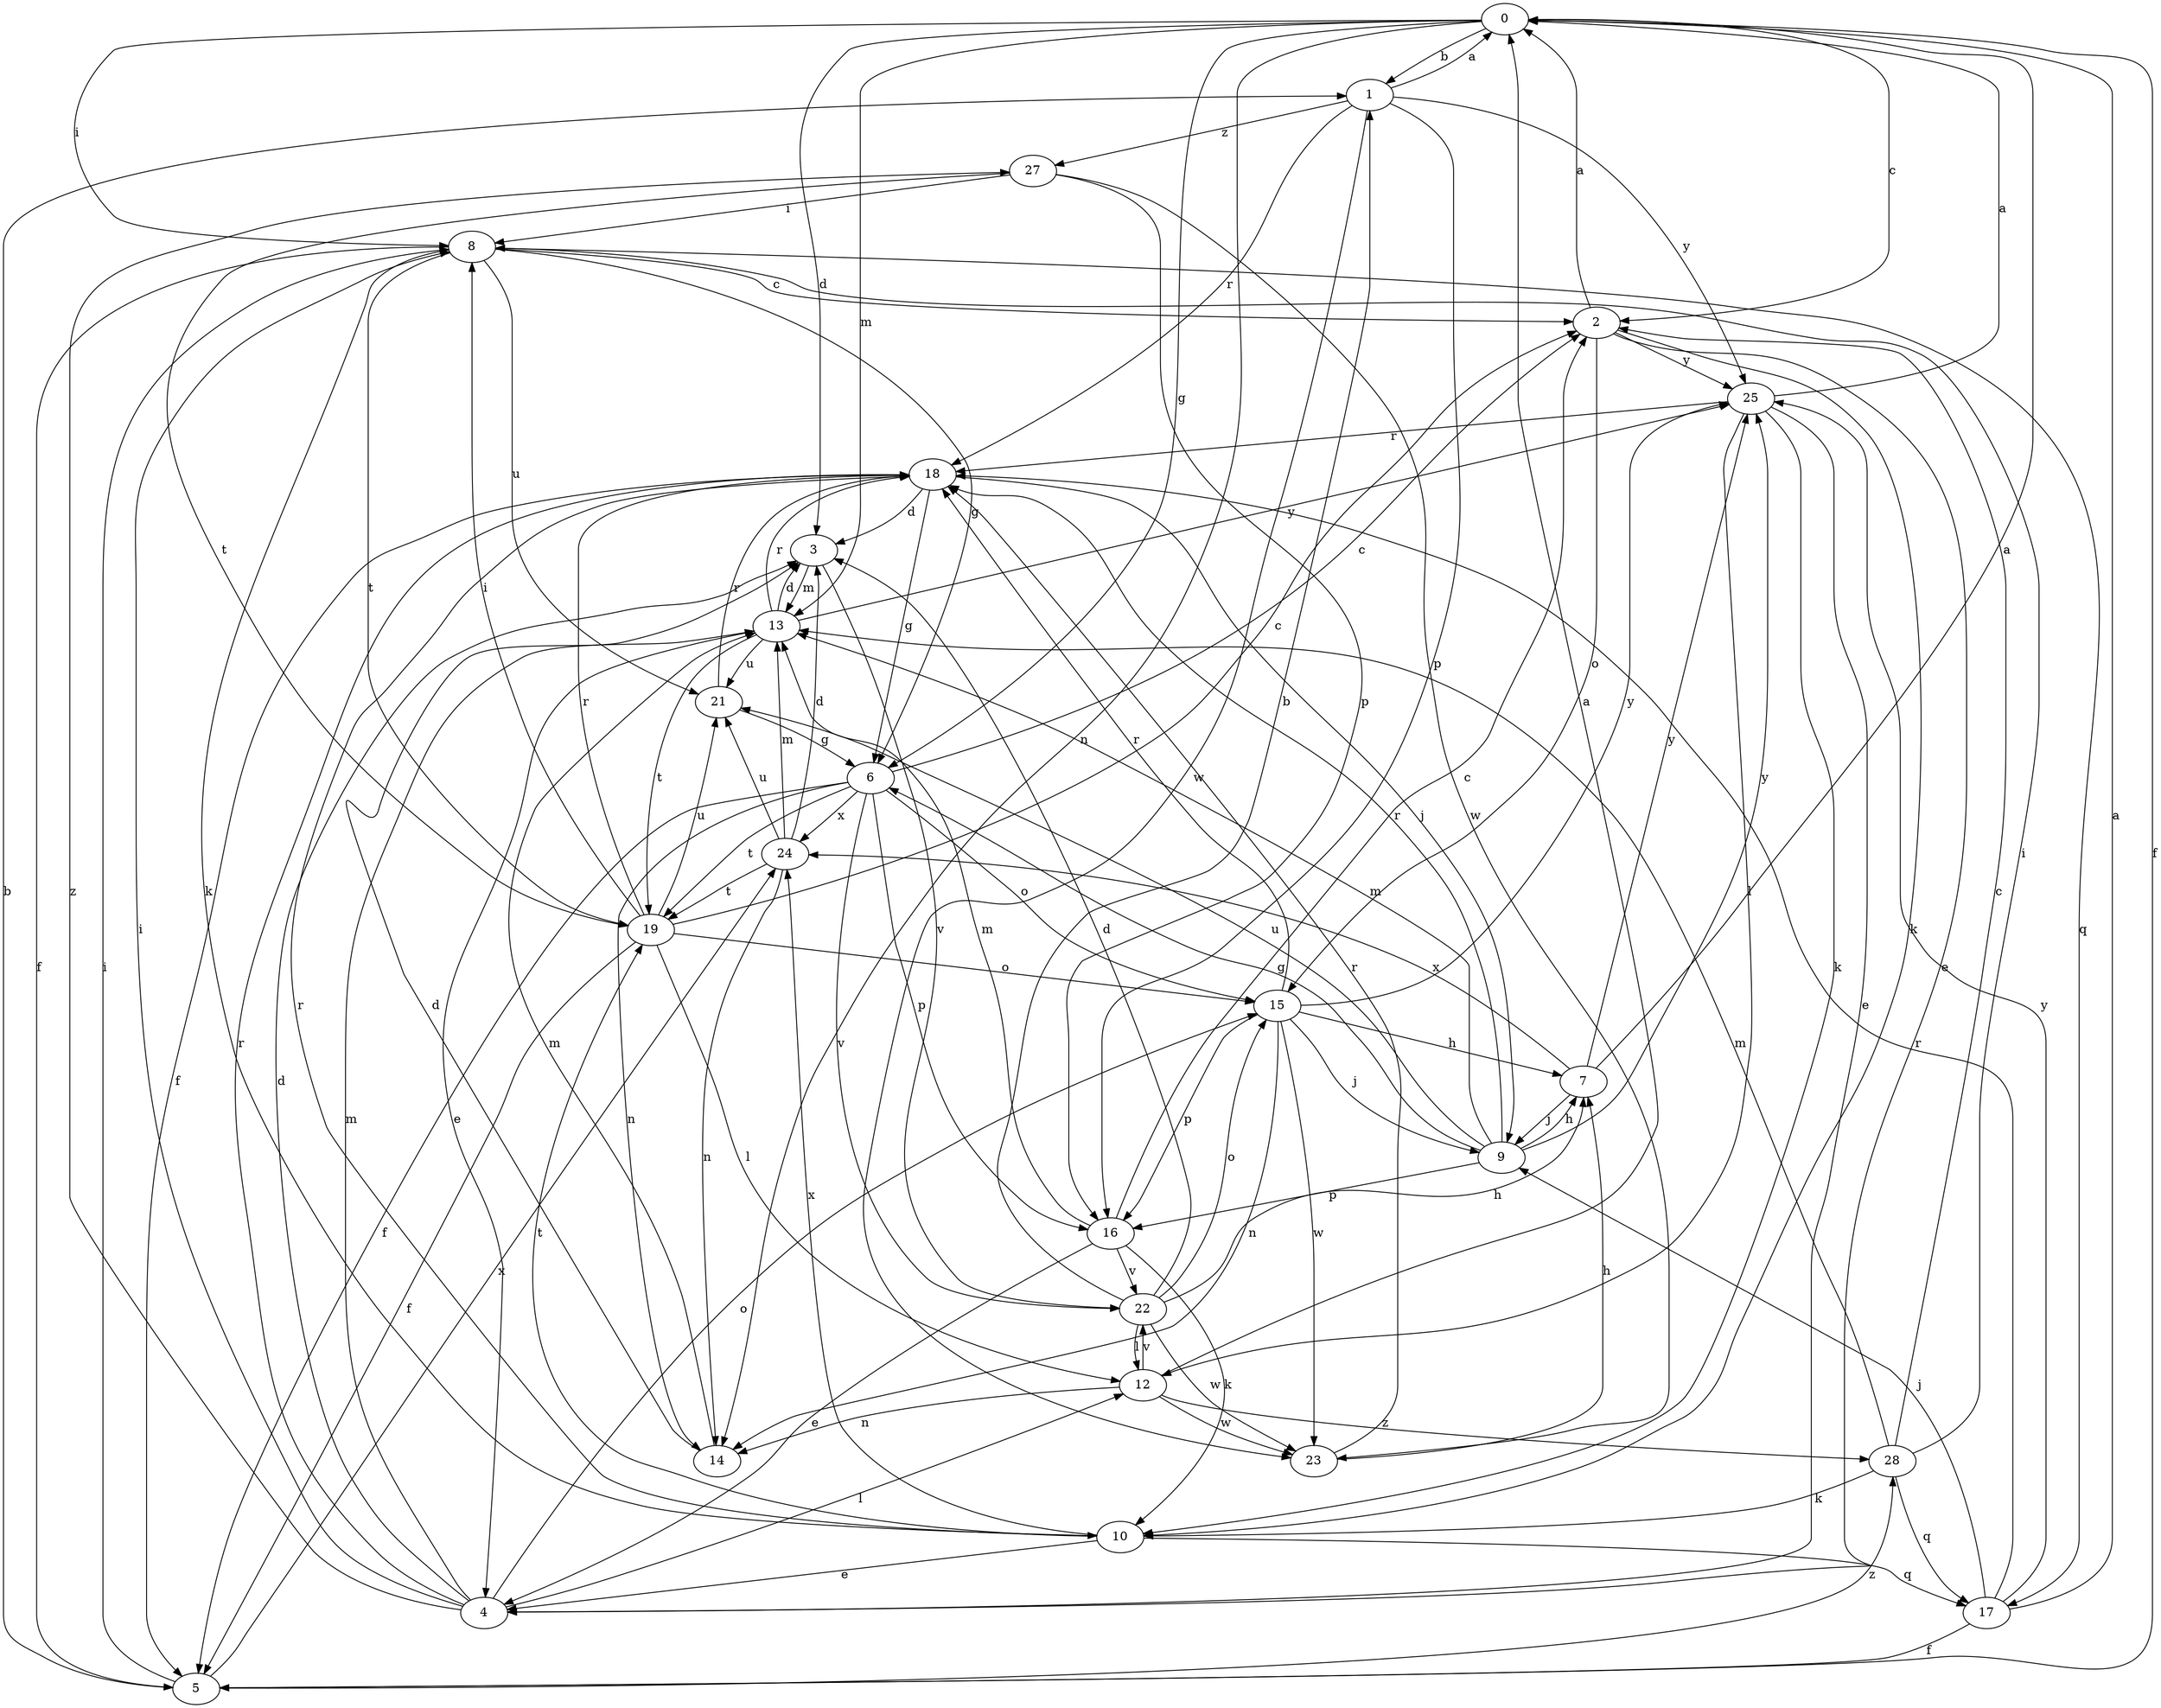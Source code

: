 strict digraph  {
0;
1;
2;
3;
4;
5;
6;
7;
8;
9;
10;
12;
13;
14;
15;
16;
17;
18;
19;
21;
22;
23;
24;
25;
27;
28;
0 -> 1  [label=b];
0 -> 2  [label=c];
0 -> 3  [label=d];
0 -> 5  [label=f];
0 -> 6  [label=g];
0 -> 8  [label=i];
0 -> 13  [label=m];
0 -> 14  [label=n];
1 -> 0  [label=a];
1 -> 16  [label=p];
1 -> 18  [label=r];
1 -> 23  [label=w];
1 -> 25  [label=y];
1 -> 27  [label=z];
2 -> 0  [label=a];
2 -> 4  [label=e];
2 -> 10  [label=k];
2 -> 15  [label=o];
2 -> 25  [label=y];
3 -> 13  [label=m];
3 -> 22  [label=v];
4 -> 3  [label=d];
4 -> 8  [label=i];
4 -> 12  [label=l];
4 -> 13  [label=m];
4 -> 15  [label=o];
4 -> 18  [label=r];
4 -> 27  [label=z];
5 -> 1  [label=b];
5 -> 8  [label=i];
5 -> 24  [label=x];
5 -> 28  [label=z];
6 -> 2  [label=c];
6 -> 5  [label=f];
6 -> 14  [label=n];
6 -> 15  [label=o];
6 -> 16  [label=p];
6 -> 19  [label=t];
6 -> 22  [label=v];
6 -> 24  [label=x];
7 -> 0  [label=a];
7 -> 9  [label=j];
7 -> 24  [label=x];
7 -> 25  [label=y];
8 -> 2  [label=c];
8 -> 5  [label=f];
8 -> 6  [label=g];
8 -> 10  [label=k];
8 -> 17  [label=q];
8 -> 19  [label=t];
8 -> 21  [label=u];
9 -> 6  [label=g];
9 -> 7  [label=h];
9 -> 13  [label=m];
9 -> 16  [label=p];
9 -> 18  [label=r];
9 -> 21  [label=u];
9 -> 25  [label=y];
10 -> 4  [label=e];
10 -> 17  [label=q];
10 -> 18  [label=r];
10 -> 19  [label=t];
10 -> 24  [label=x];
12 -> 0  [label=a];
12 -> 14  [label=n];
12 -> 22  [label=v];
12 -> 23  [label=w];
12 -> 28  [label=z];
13 -> 3  [label=d];
13 -> 4  [label=e];
13 -> 18  [label=r];
13 -> 19  [label=t];
13 -> 21  [label=u];
13 -> 25  [label=y];
14 -> 3  [label=d];
14 -> 13  [label=m];
15 -> 7  [label=h];
15 -> 9  [label=j];
15 -> 14  [label=n];
15 -> 16  [label=p];
15 -> 18  [label=r];
15 -> 23  [label=w];
15 -> 25  [label=y];
16 -> 2  [label=c];
16 -> 4  [label=e];
16 -> 10  [label=k];
16 -> 13  [label=m];
16 -> 22  [label=v];
17 -> 0  [label=a];
17 -> 5  [label=f];
17 -> 9  [label=j];
17 -> 18  [label=r];
17 -> 25  [label=y];
18 -> 3  [label=d];
18 -> 5  [label=f];
18 -> 6  [label=g];
18 -> 9  [label=j];
19 -> 2  [label=c];
19 -> 5  [label=f];
19 -> 8  [label=i];
19 -> 12  [label=l];
19 -> 15  [label=o];
19 -> 18  [label=r];
19 -> 21  [label=u];
21 -> 6  [label=g];
21 -> 18  [label=r];
22 -> 1  [label=b];
22 -> 3  [label=d];
22 -> 7  [label=h];
22 -> 12  [label=l];
22 -> 15  [label=o];
22 -> 23  [label=w];
23 -> 7  [label=h];
23 -> 18  [label=r];
24 -> 3  [label=d];
24 -> 13  [label=m];
24 -> 14  [label=n];
24 -> 19  [label=t];
24 -> 21  [label=u];
25 -> 0  [label=a];
25 -> 4  [label=e];
25 -> 10  [label=k];
25 -> 12  [label=l];
25 -> 18  [label=r];
27 -> 8  [label=i];
27 -> 16  [label=p];
27 -> 19  [label=t];
27 -> 23  [label=w];
28 -> 2  [label=c];
28 -> 8  [label=i];
28 -> 10  [label=k];
28 -> 13  [label=m];
28 -> 17  [label=q];
}
